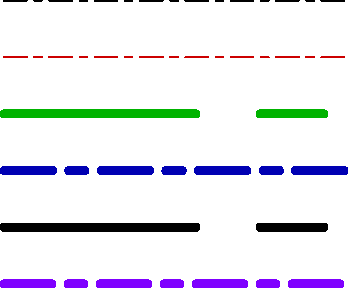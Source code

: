 unitsize(1cm);
path line=(0,0)--(6,0);
pen my_pen=linetype("24 8 8 8");

draw(line,linetype("24 8 8 8"));
draw(shift(0,-1)*line,my_pen+.8red);
draw(shift(0,-2)*line,my_pen+.7green+4bp);
draw(shift(0,-3)*line,linetype("24 8 8 8",false)+.7blue+4bp);
draw(shift(0,-4)*line,linetype("24 8 8 8",true,false)+4bp);
draw(shift(0,-5)*line,linetype("24 8 8 8",false,false)+.5red+blue+4bp);
